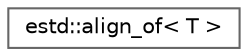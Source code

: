 digraph "Graphical Class Hierarchy"
{
 // LATEX_PDF_SIZE
  bgcolor="transparent";
  edge [fontname=Helvetica,fontsize=10,labelfontname=Helvetica,labelfontsize=10];
  node [fontname=Helvetica,fontsize=10,shape=box,height=0.2,width=0.4];
  rankdir="LR";
  Node0 [id="Node000000",label="estd::align_of\< T \>",height=0.2,width=0.4,color="grey40", fillcolor="white", style="filled",URL="$d6/d5a/structestd_1_1align__of.html",tooltip=" "];
}
